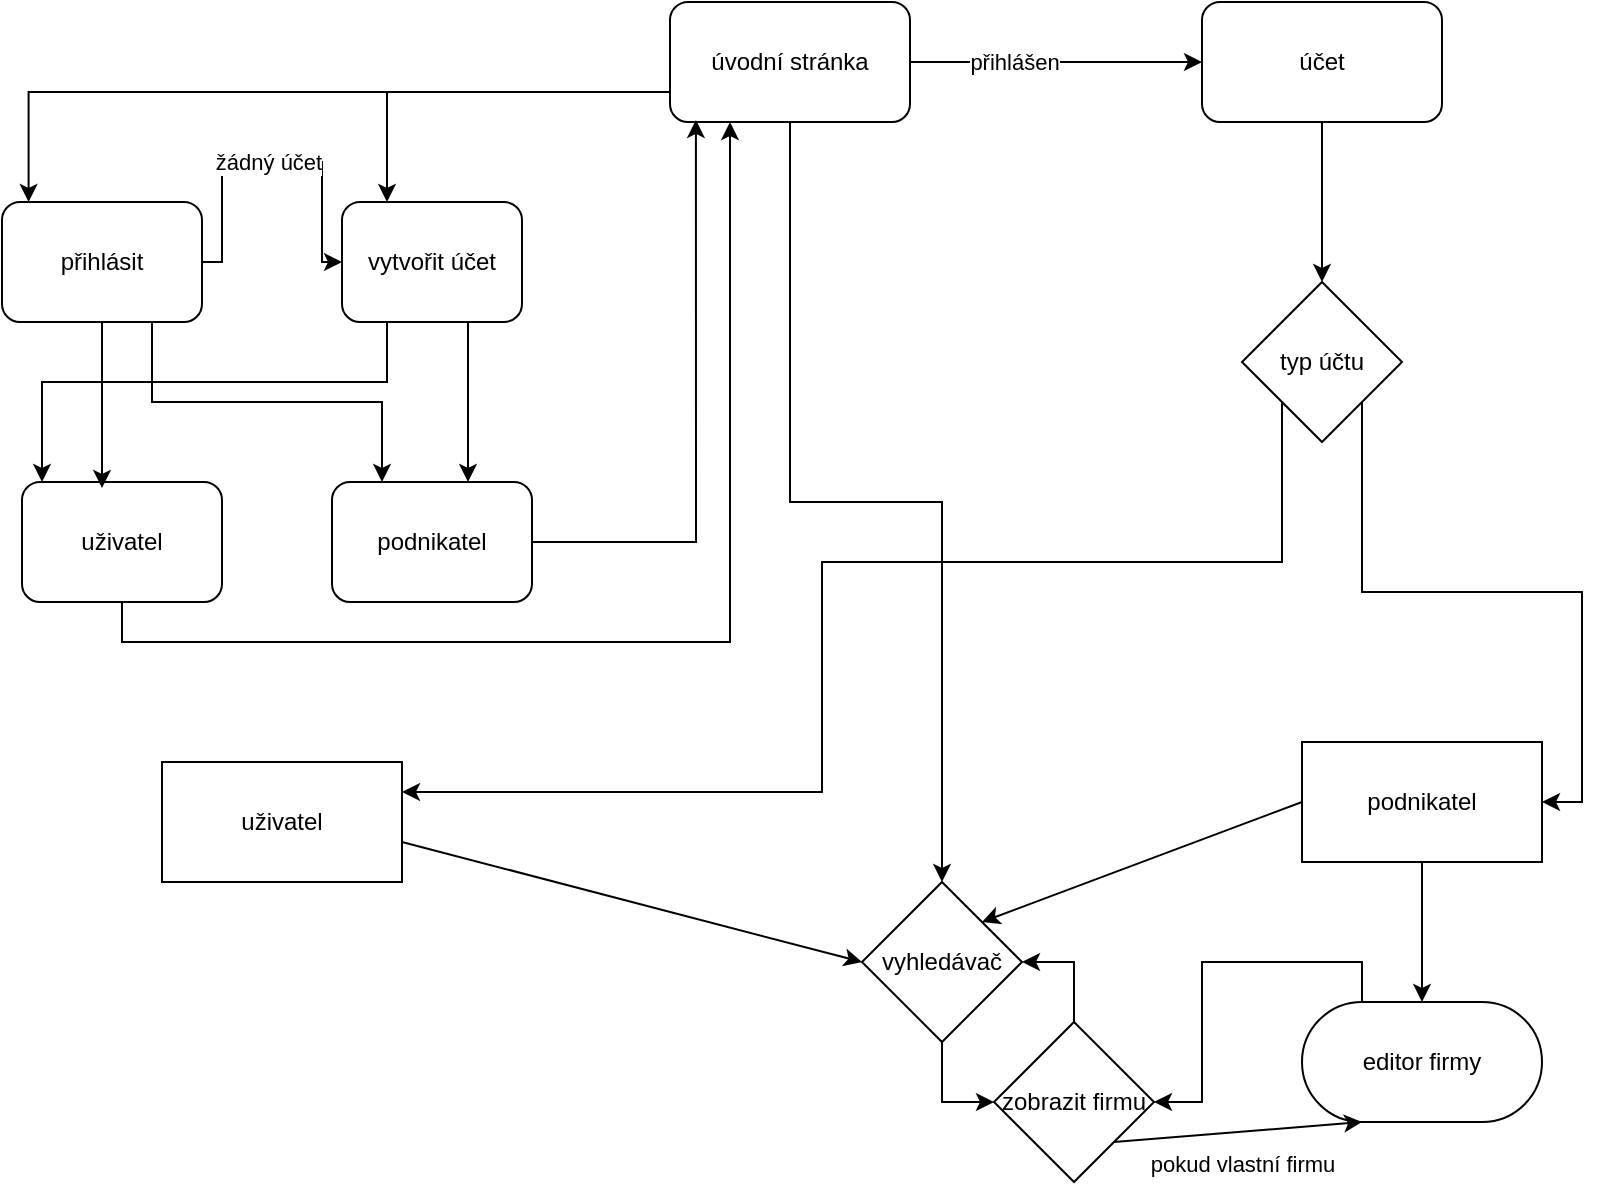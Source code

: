 <mxfile version="26.0.4">
  <diagram id="C5RBs43oDa-KdzZeNtuy" name="Page-1">
    <mxGraphModel dx="1434" dy="728" grid="1" gridSize="10" guides="1" tooltips="1" connect="1" arrows="1" fold="1" page="1" pageScale="1" pageWidth="827" pageHeight="1169" math="0" shadow="0">
      <root>
        <mxCell id="WIyWlLk6GJQsqaUBKTNV-0" />
        <mxCell id="WIyWlLk6GJQsqaUBKTNV-1" parent="WIyWlLk6GJQsqaUBKTNV-0" />
        <mxCell id="l1_Gi6-Y9cpdIQT6sdVG-7" style="edgeStyle=orthogonalEdgeStyle;rounded=0;orthogonalLoop=1;jettySize=auto;html=1;exitX=0;exitY=0.75;exitDx=0;exitDy=0;entryX=0.25;entryY=0;entryDx=0;entryDy=0;" edge="1" parent="WIyWlLk6GJQsqaUBKTNV-1" source="l1_Gi6-Y9cpdIQT6sdVG-0" target="l1_Gi6-Y9cpdIQT6sdVG-1">
          <mxGeometry relative="1" as="geometry" />
        </mxCell>
        <mxCell id="l1_Gi6-Y9cpdIQT6sdVG-22" style="edgeStyle=orthogonalEdgeStyle;rounded=0;orthogonalLoop=1;jettySize=auto;html=1;exitX=0.5;exitY=1;exitDx=0;exitDy=0;" edge="1" parent="WIyWlLk6GJQsqaUBKTNV-1" source="l1_Gi6-Y9cpdIQT6sdVG-0" target="l1_Gi6-Y9cpdIQT6sdVG-21">
          <mxGeometry relative="1" as="geometry" />
        </mxCell>
        <mxCell id="l1_Gi6-Y9cpdIQT6sdVG-0" value="úvodní stránka" style="rounded=1;whiteSpace=wrap;html=1;" vertex="1" parent="WIyWlLk6GJQsqaUBKTNV-1">
          <mxGeometry x="354" width="120" height="60" as="geometry" />
        </mxCell>
        <mxCell id="l1_Gi6-Y9cpdIQT6sdVG-1" value="vytvořit účet" style="rounded=1;whiteSpace=wrap;html=1;" vertex="1" parent="WIyWlLk6GJQsqaUBKTNV-1">
          <mxGeometry x="190" y="100" width="90" height="60" as="geometry" />
        </mxCell>
        <mxCell id="l1_Gi6-Y9cpdIQT6sdVG-5" style="edgeStyle=orthogonalEdgeStyle;rounded=0;orthogonalLoop=1;jettySize=auto;html=1;exitX=1;exitY=0.5;exitDx=0;exitDy=0;entryX=0;entryY=0.5;entryDx=0;entryDy=0;" edge="1" parent="WIyWlLk6GJQsqaUBKTNV-1" source="l1_Gi6-Y9cpdIQT6sdVG-2" target="l1_Gi6-Y9cpdIQT6sdVG-1">
          <mxGeometry relative="1" as="geometry">
            <Array as="points">
              <mxPoint x="130" y="130" />
              <mxPoint x="130" y="80" />
              <mxPoint x="180" y="80" />
              <mxPoint x="180" y="130" />
            </Array>
          </mxGeometry>
        </mxCell>
        <mxCell id="l1_Gi6-Y9cpdIQT6sdVG-6" value="žádný účet" style="edgeLabel;html=1;align=center;verticalAlign=middle;resizable=0;points=[];" vertex="1" connectable="0" parent="l1_Gi6-Y9cpdIQT6sdVG-5">
          <mxGeometry x="-0.156" relative="1" as="geometry">
            <mxPoint x="11" as="offset" />
          </mxGeometry>
        </mxCell>
        <mxCell id="l1_Gi6-Y9cpdIQT6sdVG-12" style="edgeStyle=orthogonalEdgeStyle;rounded=0;orthogonalLoop=1;jettySize=auto;html=1;exitX=0.75;exitY=1;exitDx=0;exitDy=0;entryX=0.25;entryY=0;entryDx=0;entryDy=0;" edge="1" parent="WIyWlLk6GJQsqaUBKTNV-1" source="l1_Gi6-Y9cpdIQT6sdVG-2" target="l1_Gi6-Y9cpdIQT6sdVG-9">
          <mxGeometry relative="1" as="geometry" />
        </mxCell>
        <mxCell id="l1_Gi6-Y9cpdIQT6sdVG-2" value="přihlásit" style="rounded=1;whiteSpace=wrap;html=1;" vertex="1" parent="WIyWlLk6GJQsqaUBKTNV-1">
          <mxGeometry x="20" y="100" width="100" height="60" as="geometry" />
        </mxCell>
        <mxCell id="l1_Gi6-Y9cpdIQT6sdVG-3" style="edgeStyle=orthogonalEdgeStyle;rounded=0;orthogonalLoop=1;jettySize=auto;html=1;exitX=0;exitY=0.75;exitDx=0;exitDy=0;entryX=0.133;entryY=0;entryDx=0;entryDy=0;entryPerimeter=0;" edge="1" parent="WIyWlLk6GJQsqaUBKTNV-1" source="l1_Gi6-Y9cpdIQT6sdVG-0" target="l1_Gi6-Y9cpdIQT6sdVG-2">
          <mxGeometry relative="1" as="geometry" />
        </mxCell>
        <mxCell id="l1_Gi6-Y9cpdIQT6sdVG-9" value="podnikatel" style="rounded=1;whiteSpace=wrap;html=1;" vertex="1" parent="WIyWlLk6GJQsqaUBKTNV-1">
          <mxGeometry x="185" y="240" width="100" height="60" as="geometry" />
        </mxCell>
        <mxCell id="l1_Gi6-Y9cpdIQT6sdVG-15" style="edgeStyle=orthogonalEdgeStyle;rounded=0;orthogonalLoop=1;jettySize=auto;html=1;entryX=0.25;entryY=1;entryDx=0;entryDy=0;exitX=0.5;exitY=1;exitDx=0;exitDy=0;" edge="1" parent="WIyWlLk6GJQsqaUBKTNV-1" source="l1_Gi6-Y9cpdIQT6sdVG-10" target="l1_Gi6-Y9cpdIQT6sdVG-0">
          <mxGeometry relative="1" as="geometry">
            <mxPoint x="70" y="320" as="sourcePoint" />
            <Array as="points">
              <mxPoint x="80" y="320" />
              <mxPoint x="384" y="320" />
            </Array>
          </mxGeometry>
        </mxCell>
        <mxCell id="l1_Gi6-Y9cpdIQT6sdVG-10" value="uživatel" style="rounded=1;whiteSpace=wrap;html=1;" vertex="1" parent="WIyWlLk6GJQsqaUBKTNV-1">
          <mxGeometry x="30" y="240" width="100" height="60" as="geometry" />
        </mxCell>
        <mxCell id="l1_Gi6-Y9cpdIQT6sdVG-11" style="edgeStyle=orthogonalEdgeStyle;rounded=0;orthogonalLoop=1;jettySize=auto;html=1;exitX=0.5;exitY=1;exitDx=0;exitDy=0;entryX=0.4;entryY=0.05;entryDx=0;entryDy=0;entryPerimeter=0;" edge="1" parent="WIyWlLk6GJQsqaUBKTNV-1" source="l1_Gi6-Y9cpdIQT6sdVG-2" target="l1_Gi6-Y9cpdIQT6sdVG-10">
          <mxGeometry relative="1" as="geometry" />
        </mxCell>
        <mxCell id="l1_Gi6-Y9cpdIQT6sdVG-13" style="edgeStyle=orthogonalEdgeStyle;rounded=0;orthogonalLoop=1;jettySize=auto;html=1;exitX=0.25;exitY=1;exitDx=0;exitDy=0;entryX=0.1;entryY=0;entryDx=0;entryDy=0;entryPerimeter=0;" edge="1" parent="WIyWlLk6GJQsqaUBKTNV-1" source="l1_Gi6-Y9cpdIQT6sdVG-1" target="l1_Gi6-Y9cpdIQT6sdVG-10">
          <mxGeometry relative="1" as="geometry">
            <Array as="points">
              <mxPoint x="213" y="190" />
              <mxPoint x="40" y="190" />
            </Array>
          </mxGeometry>
        </mxCell>
        <mxCell id="l1_Gi6-Y9cpdIQT6sdVG-14" style="edgeStyle=orthogonalEdgeStyle;rounded=0;orthogonalLoop=1;jettySize=auto;html=1;exitX=0.75;exitY=1;exitDx=0;exitDy=0;entryX=0.68;entryY=0;entryDx=0;entryDy=0;entryPerimeter=0;" edge="1" parent="WIyWlLk6GJQsqaUBKTNV-1" source="l1_Gi6-Y9cpdIQT6sdVG-1" target="l1_Gi6-Y9cpdIQT6sdVG-9">
          <mxGeometry relative="1" as="geometry">
            <Array as="points">
              <mxPoint x="253" y="160" />
            </Array>
          </mxGeometry>
        </mxCell>
        <mxCell id="l1_Gi6-Y9cpdIQT6sdVG-16" style="edgeStyle=orthogonalEdgeStyle;rounded=0;orthogonalLoop=1;jettySize=auto;html=1;exitX=1;exitY=0.5;exitDx=0;exitDy=0;entryX=0.108;entryY=0.983;entryDx=0;entryDy=0;entryPerimeter=0;" edge="1" parent="WIyWlLk6GJQsqaUBKTNV-1" source="l1_Gi6-Y9cpdIQT6sdVG-9" target="l1_Gi6-Y9cpdIQT6sdVG-0">
          <mxGeometry relative="1" as="geometry" />
        </mxCell>
        <mxCell id="l1_Gi6-Y9cpdIQT6sdVG-24" style="edgeStyle=orthogonalEdgeStyle;rounded=0;orthogonalLoop=1;jettySize=auto;html=1;exitX=0.5;exitY=0;exitDx=0;exitDy=0;entryX=1;entryY=0.5;entryDx=0;entryDy=0;" edge="1" parent="WIyWlLk6GJQsqaUBKTNV-1" source="l1_Gi6-Y9cpdIQT6sdVG-20" target="l1_Gi6-Y9cpdIQT6sdVG-21">
          <mxGeometry relative="1" as="geometry">
            <Array as="points">
              <mxPoint x="556" y="480" />
            </Array>
          </mxGeometry>
        </mxCell>
        <mxCell id="l1_Gi6-Y9cpdIQT6sdVG-20" value="zobrazit firmu" style="rhombus;whiteSpace=wrap;html=1;" vertex="1" parent="WIyWlLk6GJQsqaUBKTNV-1">
          <mxGeometry x="516" y="510" width="80" height="80" as="geometry" />
        </mxCell>
        <mxCell id="l1_Gi6-Y9cpdIQT6sdVG-23" style="edgeStyle=orthogonalEdgeStyle;rounded=0;orthogonalLoop=1;jettySize=auto;html=1;exitX=0.5;exitY=1;exitDx=0;exitDy=0;entryX=0;entryY=0.5;entryDx=0;entryDy=0;" edge="1" parent="WIyWlLk6GJQsqaUBKTNV-1" source="l1_Gi6-Y9cpdIQT6sdVG-21" target="l1_Gi6-Y9cpdIQT6sdVG-20">
          <mxGeometry relative="1" as="geometry">
            <Array as="points">
              <mxPoint x="490" y="550" />
            </Array>
          </mxGeometry>
        </mxCell>
        <mxCell id="l1_Gi6-Y9cpdIQT6sdVG-21" value="vyhledávač" style="rhombus;whiteSpace=wrap;html=1;" vertex="1" parent="WIyWlLk6GJQsqaUBKTNV-1">
          <mxGeometry x="450" y="440" width="80" height="80" as="geometry" />
        </mxCell>
        <mxCell id="l1_Gi6-Y9cpdIQT6sdVG-32" style="edgeStyle=orthogonalEdgeStyle;rounded=0;orthogonalLoop=1;jettySize=auto;html=1;exitX=0.5;exitY=1;exitDx=0;exitDy=0;entryX=0.5;entryY=0;entryDx=0;entryDy=0;" edge="1" parent="WIyWlLk6GJQsqaUBKTNV-1" source="l1_Gi6-Y9cpdIQT6sdVG-26" target="l1_Gi6-Y9cpdIQT6sdVG-31">
          <mxGeometry relative="1" as="geometry" />
        </mxCell>
        <mxCell id="l1_Gi6-Y9cpdIQT6sdVG-26" value="účet" style="rounded=1;whiteSpace=wrap;html=1;" vertex="1" parent="WIyWlLk6GJQsqaUBKTNV-1">
          <mxGeometry x="620" width="120" height="60" as="geometry" />
        </mxCell>
        <mxCell id="l1_Gi6-Y9cpdIQT6sdVG-27" value="" style="endArrow=classic;html=1;rounded=0;entryX=0;entryY=0.5;entryDx=0;entryDy=0;exitX=1;exitY=0.5;exitDx=0;exitDy=0;" edge="1" parent="WIyWlLk6GJQsqaUBKTNV-1" source="l1_Gi6-Y9cpdIQT6sdVG-0" target="l1_Gi6-Y9cpdIQT6sdVG-26">
          <mxGeometry width="50" height="50" relative="1" as="geometry">
            <mxPoint x="390" y="300" as="sourcePoint" />
            <mxPoint x="440" y="250" as="targetPoint" />
          </mxGeometry>
        </mxCell>
        <mxCell id="l1_Gi6-Y9cpdIQT6sdVG-28" value="přihlášen" style="edgeLabel;html=1;align=center;verticalAlign=middle;resizable=0;points=[];" vertex="1" connectable="0" parent="l1_Gi6-Y9cpdIQT6sdVG-27">
          <mxGeometry x="-0.288" relative="1" as="geometry">
            <mxPoint as="offset" />
          </mxGeometry>
        </mxCell>
        <mxCell id="l1_Gi6-Y9cpdIQT6sdVG-33" style="edgeStyle=orthogonalEdgeStyle;rounded=0;orthogonalLoop=1;jettySize=auto;html=1;exitX=1;exitY=1;exitDx=0;exitDy=0;entryX=1;entryY=0.5;entryDx=0;entryDy=0;" edge="1" parent="WIyWlLk6GJQsqaUBKTNV-1" source="l1_Gi6-Y9cpdIQT6sdVG-31" target="l1_Gi6-Y9cpdIQT6sdVG-35">
          <mxGeometry relative="1" as="geometry">
            <mxPoint x="700" y="360" as="targetPoint" />
          </mxGeometry>
        </mxCell>
        <mxCell id="l1_Gi6-Y9cpdIQT6sdVG-36" style="edgeStyle=orthogonalEdgeStyle;rounded=0;orthogonalLoop=1;jettySize=auto;html=1;exitX=0;exitY=1;exitDx=0;exitDy=0;entryX=1;entryY=0.25;entryDx=0;entryDy=0;" edge="1" parent="WIyWlLk6GJQsqaUBKTNV-1" source="l1_Gi6-Y9cpdIQT6sdVG-31" target="l1_Gi6-Y9cpdIQT6sdVG-34">
          <mxGeometry relative="1" as="geometry">
            <Array as="points">
              <mxPoint x="660" y="280" />
              <mxPoint x="430" y="280" />
              <mxPoint x="430" y="395" />
            </Array>
          </mxGeometry>
        </mxCell>
        <mxCell id="l1_Gi6-Y9cpdIQT6sdVG-31" value="typ účtu" style="rhombus;whiteSpace=wrap;html=1;" vertex="1" parent="WIyWlLk6GJQsqaUBKTNV-1">
          <mxGeometry x="640" y="140" width="80" height="80" as="geometry" />
        </mxCell>
        <mxCell id="l1_Gi6-Y9cpdIQT6sdVG-34" value="uživatel" style="rounded=0;whiteSpace=wrap;html=1;" vertex="1" parent="WIyWlLk6GJQsqaUBKTNV-1">
          <mxGeometry x="100" y="380" width="120" height="60" as="geometry" />
        </mxCell>
        <mxCell id="l1_Gi6-Y9cpdIQT6sdVG-40" style="edgeStyle=orthogonalEdgeStyle;rounded=0;orthogonalLoop=1;jettySize=auto;html=1;exitX=0.5;exitY=1;exitDx=0;exitDy=0;entryX=0.5;entryY=0;entryDx=0;entryDy=0;" edge="1" parent="WIyWlLk6GJQsqaUBKTNV-1" source="l1_Gi6-Y9cpdIQT6sdVG-35" target="l1_Gi6-Y9cpdIQT6sdVG-39">
          <mxGeometry relative="1" as="geometry" />
        </mxCell>
        <mxCell id="l1_Gi6-Y9cpdIQT6sdVG-35" value="podnikatel" style="rounded=0;whiteSpace=wrap;html=1;" vertex="1" parent="WIyWlLk6GJQsqaUBKTNV-1">
          <mxGeometry x="670" y="370" width="120" height="60" as="geometry" />
        </mxCell>
        <mxCell id="l1_Gi6-Y9cpdIQT6sdVG-37" value="" style="endArrow=classic;html=1;rounded=0;exitX=1;exitY=0.25;exitDx=0;exitDy=0;entryX=0;entryY=0.5;entryDx=0;entryDy=0;" edge="1" parent="WIyWlLk6GJQsqaUBKTNV-1" target="l1_Gi6-Y9cpdIQT6sdVG-21">
          <mxGeometry width="50" height="50" relative="1" as="geometry">
            <mxPoint x="220" y="420" as="sourcePoint" />
            <mxPoint x="450" y="505" as="targetPoint" />
          </mxGeometry>
        </mxCell>
        <mxCell id="l1_Gi6-Y9cpdIQT6sdVG-38" value="" style="endArrow=classic;html=1;rounded=0;exitX=0;exitY=0.5;exitDx=0;exitDy=0;entryX=1;entryY=0;entryDx=0;entryDy=0;" edge="1" parent="WIyWlLk6GJQsqaUBKTNV-1" source="l1_Gi6-Y9cpdIQT6sdVG-35" target="l1_Gi6-Y9cpdIQT6sdVG-21">
          <mxGeometry width="50" height="50" relative="1" as="geometry">
            <mxPoint x="390" y="400" as="sourcePoint" />
            <mxPoint x="440" y="350" as="targetPoint" />
          </mxGeometry>
        </mxCell>
        <mxCell id="l1_Gi6-Y9cpdIQT6sdVG-41" style="edgeStyle=orthogonalEdgeStyle;rounded=0;orthogonalLoop=1;jettySize=auto;html=1;exitX=0.25;exitY=0;exitDx=0;exitDy=0;entryX=1;entryY=0.5;entryDx=0;entryDy=0;" edge="1" parent="WIyWlLk6GJQsqaUBKTNV-1" source="l1_Gi6-Y9cpdIQT6sdVG-39" target="l1_Gi6-Y9cpdIQT6sdVG-20">
          <mxGeometry relative="1" as="geometry">
            <Array as="points">
              <mxPoint x="700" y="480" />
              <mxPoint x="620" y="480" />
              <mxPoint x="620" y="550" />
            </Array>
          </mxGeometry>
        </mxCell>
        <mxCell id="l1_Gi6-Y9cpdIQT6sdVG-39" value="editor firmy" style="rounded=1;whiteSpace=wrap;html=1;arcSize=50;" vertex="1" parent="WIyWlLk6GJQsqaUBKTNV-1">
          <mxGeometry x="670" y="500" width="120" height="60" as="geometry" />
        </mxCell>
        <mxCell id="l1_Gi6-Y9cpdIQT6sdVG-42" value="" style="endArrow=classic;html=1;rounded=0;exitX=1;exitY=1;exitDx=0;exitDy=0;entryX=0.25;entryY=1;entryDx=0;entryDy=0;" edge="1" parent="WIyWlLk6GJQsqaUBKTNV-1" source="l1_Gi6-Y9cpdIQT6sdVG-20" target="l1_Gi6-Y9cpdIQT6sdVG-39">
          <mxGeometry width="50" height="50" relative="1" as="geometry">
            <mxPoint x="390" y="500" as="sourcePoint" />
            <mxPoint x="440" y="450" as="targetPoint" />
          </mxGeometry>
        </mxCell>
        <mxCell id="l1_Gi6-Y9cpdIQT6sdVG-43" value="pokud vlastní firmu" style="edgeLabel;html=1;align=center;verticalAlign=middle;resizable=0;points=[];" vertex="1" connectable="0" parent="l1_Gi6-Y9cpdIQT6sdVG-42">
          <mxGeometry x="-0.258" relative="1" as="geometry">
            <mxPoint x="18" y="14" as="offset" />
          </mxGeometry>
        </mxCell>
      </root>
    </mxGraphModel>
  </diagram>
</mxfile>

